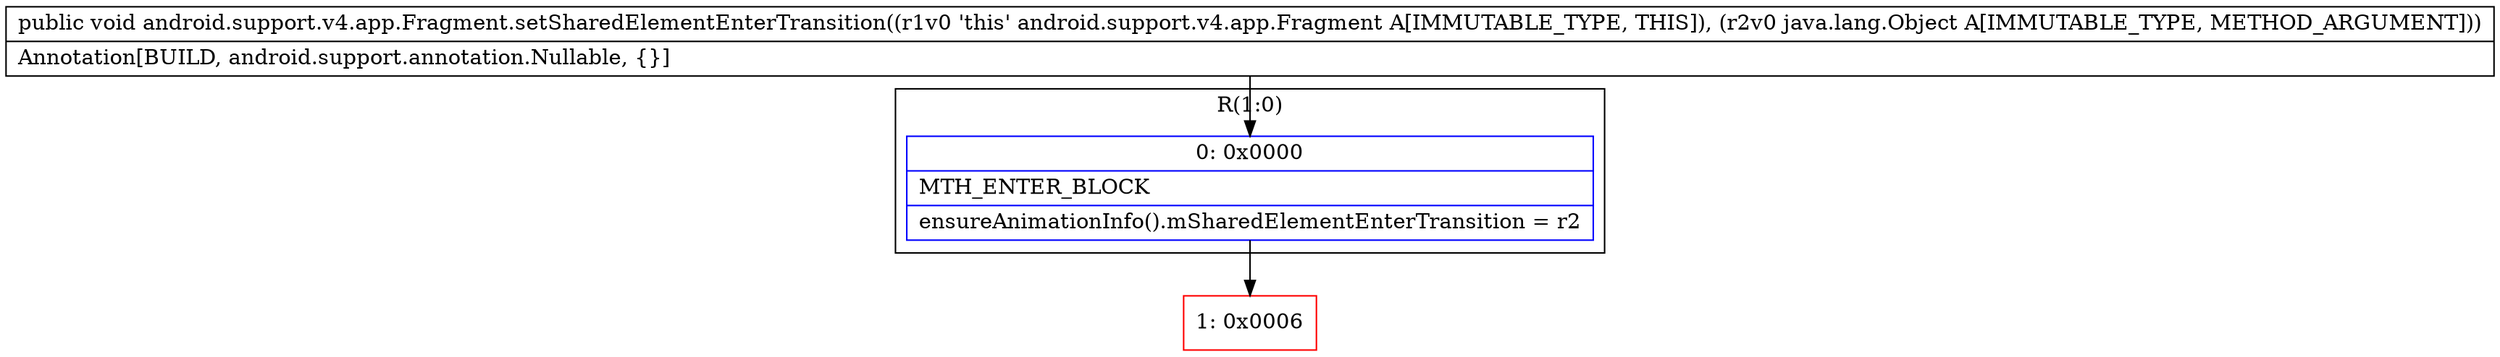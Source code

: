 digraph "CFG forandroid.support.v4.app.Fragment.setSharedElementEnterTransition(Ljava\/lang\/Object;)V" {
subgraph cluster_Region_1591907844 {
label = "R(1:0)";
node [shape=record,color=blue];
Node_0 [shape=record,label="{0\:\ 0x0000|MTH_ENTER_BLOCK\l|ensureAnimationInfo().mSharedElementEnterTransition = r2\l}"];
}
Node_1 [shape=record,color=red,label="{1\:\ 0x0006}"];
MethodNode[shape=record,label="{public void android.support.v4.app.Fragment.setSharedElementEnterTransition((r1v0 'this' android.support.v4.app.Fragment A[IMMUTABLE_TYPE, THIS]), (r2v0 java.lang.Object A[IMMUTABLE_TYPE, METHOD_ARGUMENT]))  | Annotation[BUILD, android.support.annotation.Nullable, \{\}]\l}"];
MethodNode -> Node_0;
Node_0 -> Node_1;
}

